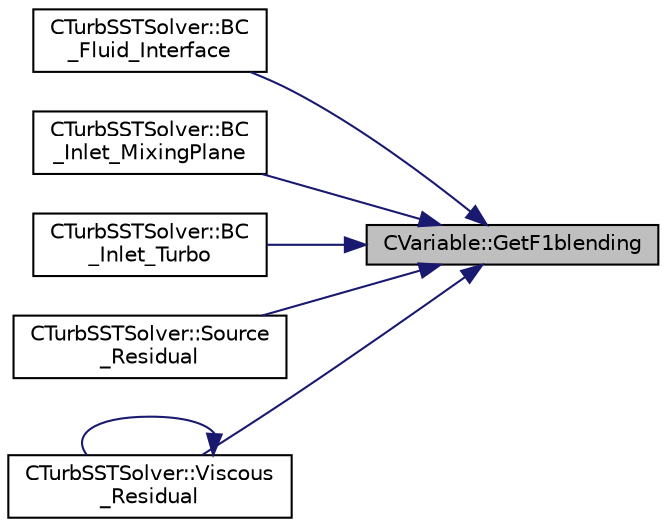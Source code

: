 digraph "CVariable::GetF1blending"
{
 // LATEX_PDF_SIZE
  edge [fontname="Helvetica",fontsize="10",labelfontname="Helvetica",labelfontsize="10"];
  node [fontname="Helvetica",fontsize="10",shape=record];
  rankdir="RL";
  Node1 [label="CVariable::GetF1blending",height=0.2,width=0.4,color="black", fillcolor="grey75", style="filled", fontcolor="black",tooltip="Get the first blending function of the SST model."];
  Node1 -> Node2 [dir="back",color="midnightblue",fontsize="10",style="solid",fontname="Helvetica"];
  Node2 [label="CTurbSSTSolver::BC\l_Fluid_Interface",height=0.2,width=0.4,color="black", fillcolor="white", style="filled",URL="$classCTurbSSTSolver.html#ae10a6091f52c7ac46144365c93b4f327",tooltip="Impose the fluid interface boundary condition using tranfer data."];
  Node1 -> Node3 [dir="back",color="midnightblue",fontsize="10",style="solid",fontname="Helvetica"];
  Node3 [label="CTurbSSTSolver::BC\l_Inlet_MixingPlane",height=0.2,width=0.4,color="black", fillcolor="white", style="filled",URL="$classCTurbSSTSolver.html#a9d4b339f4ee99d06b604bf17a24e8fe8",tooltip="Impose the inlet boundary condition."];
  Node1 -> Node4 [dir="back",color="midnightblue",fontsize="10",style="solid",fontname="Helvetica"];
  Node4 [label="CTurbSSTSolver::BC\l_Inlet_Turbo",height=0.2,width=0.4,color="black", fillcolor="white", style="filled",URL="$classCTurbSSTSolver.html#a054ade13cc21d3d718c8fa2f2d514112",tooltip="Impose the inlet boundary condition."];
  Node1 -> Node5 [dir="back",color="midnightblue",fontsize="10",style="solid",fontname="Helvetica"];
  Node5 [label="CTurbSSTSolver::Source\l_Residual",height=0.2,width=0.4,color="black", fillcolor="white", style="filled",URL="$classCTurbSSTSolver.html#a1a4833387e1c5030deaac3cd81bf0cbe",tooltip="Source term computation."];
  Node1 -> Node6 [dir="back",color="midnightblue",fontsize="10",style="solid",fontname="Helvetica"];
  Node6 [label="CTurbSSTSolver::Viscous\l_Residual",height=0.2,width=0.4,color="black", fillcolor="white", style="filled",URL="$classCTurbSSTSolver.html#a4b90af3cd45e2be64f6e608bc9fc60db",tooltip="Compute the viscous flux for the turbulent equation at a particular edge."];
  Node6 -> Node6 [dir="back",color="midnightblue",fontsize="10",style="solid",fontname="Helvetica"];
}
